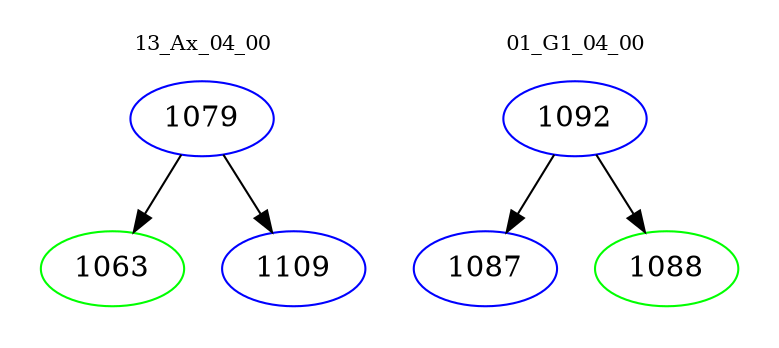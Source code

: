 digraph{
subgraph cluster_0 {
color = white
label = "13_Ax_04_00";
fontsize=10;
T0_1079 [label="1079", color="blue"]
T0_1079 -> T0_1063 [color="black"]
T0_1063 [label="1063", color="green"]
T0_1079 -> T0_1109 [color="black"]
T0_1109 [label="1109", color="blue"]
}
subgraph cluster_1 {
color = white
label = "01_G1_04_00";
fontsize=10;
T1_1092 [label="1092", color="blue"]
T1_1092 -> T1_1087 [color="black"]
T1_1087 [label="1087", color="blue"]
T1_1092 -> T1_1088 [color="black"]
T1_1088 [label="1088", color="green"]
}
}
